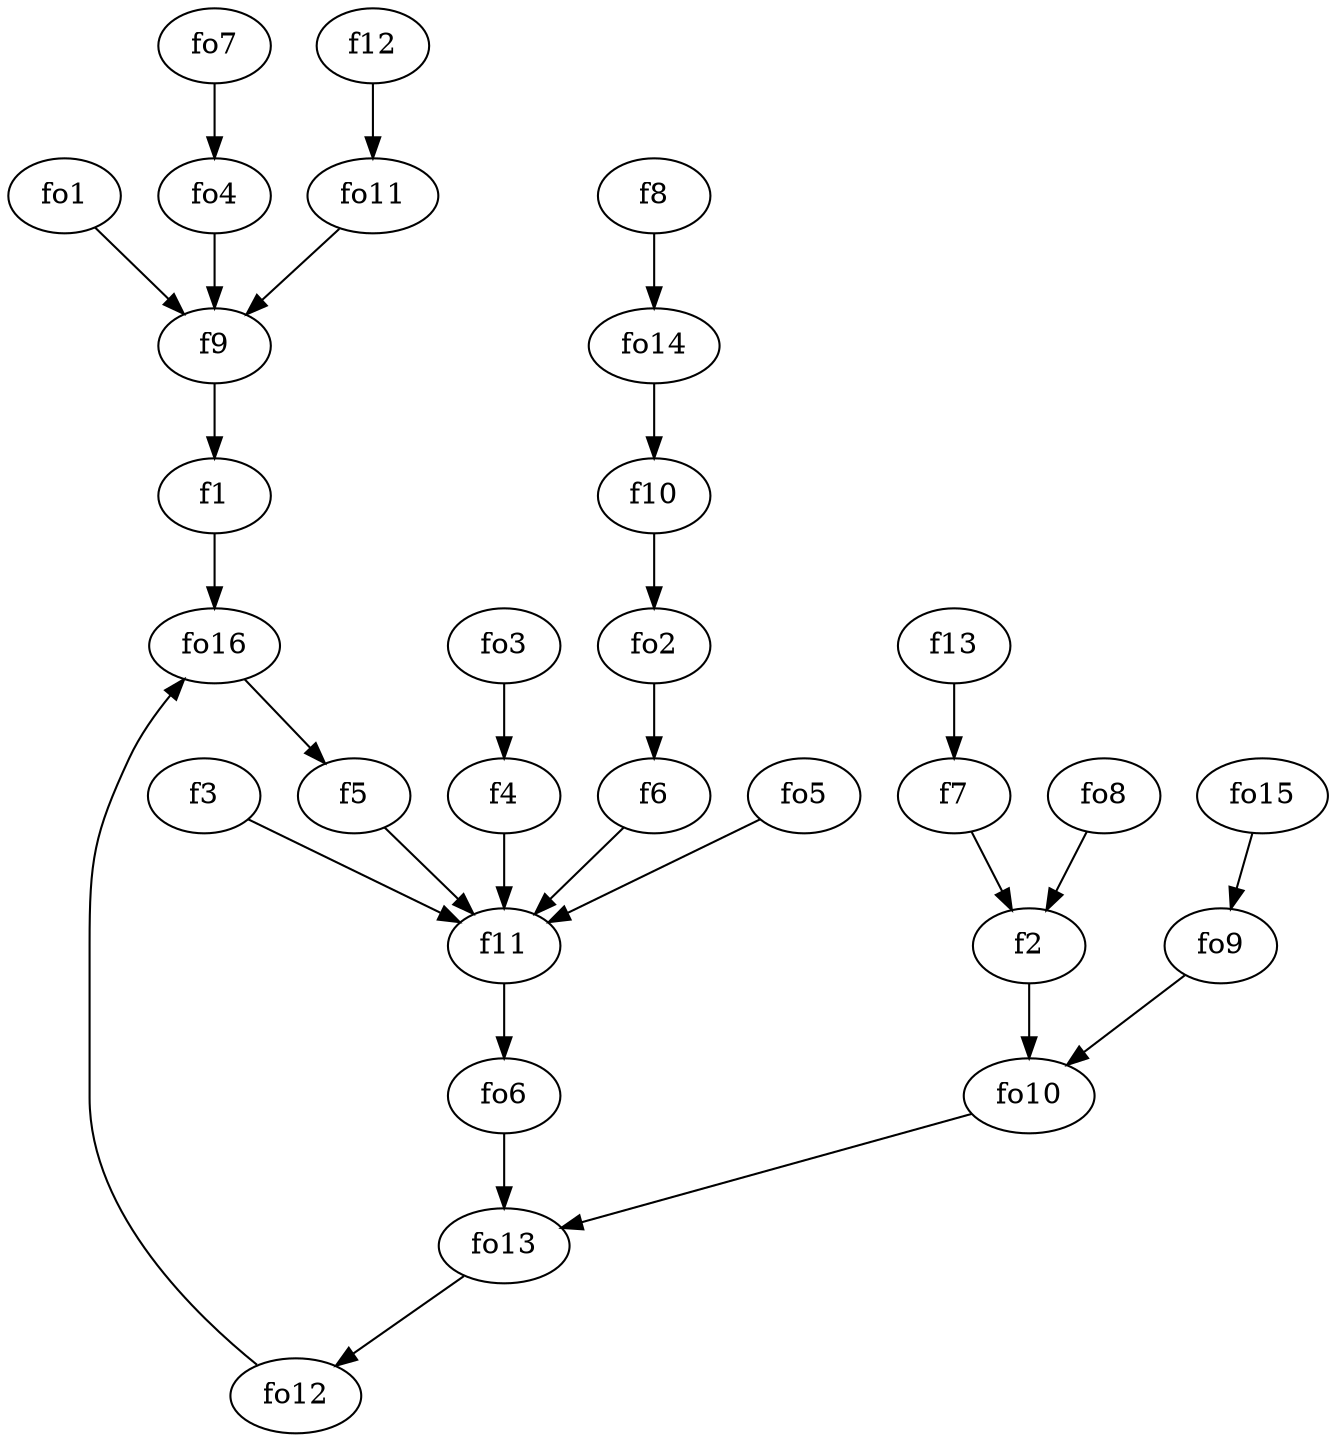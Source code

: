 strict digraph  {
f1;
f2;
f3;
f4;
f5;
f6;
f7;
f8;
f9;
f10;
f11;
f12;
f13;
fo1;
fo2;
fo3;
fo4;
fo5;
fo6;
fo7;
fo8;
fo9;
fo10;
fo11;
fo12;
fo13;
fo14;
fo15;
fo16;
f1 -> fo16  [weight=2];
f2 -> fo10  [weight=2];
f3 -> f11  [weight=2];
f4 -> f11  [weight=2];
f5 -> f11  [weight=2];
f6 -> f11  [weight=2];
f7 -> f2  [weight=2];
f8 -> fo14  [weight=2];
f9 -> f1  [weight=2];
f10 -> fo2  [weight=2];
f11 -> fo6  [weight=2];
f12 -> fo11  [weight=2];
f13 -> f7  [weight=2];
fo1 -> f9  [weight=2];
fo2 -> f6  [weight=2];
fo3 -> f4  [weight=2];
fo4 -> f9  [weight=2];
fo5 -> f11  [weight=2];
fo6 -> fo13  [weight=2];
fo7 -> fo4  [weight=2];
fo8 -> f2  [weight=2];
fo9 -> fo10  [weight=2];
fo10 -> fo13  [weight=2];
fo11 -> f9  [weight=2];
fo12 -> fo16  [weight=2];
fo13 -> fo12  [weight=2];
fo14 -> f10  [weight=2];
fo15 -> fo9  [weight=2];
fo16 -> f5  [weight=2];
}
